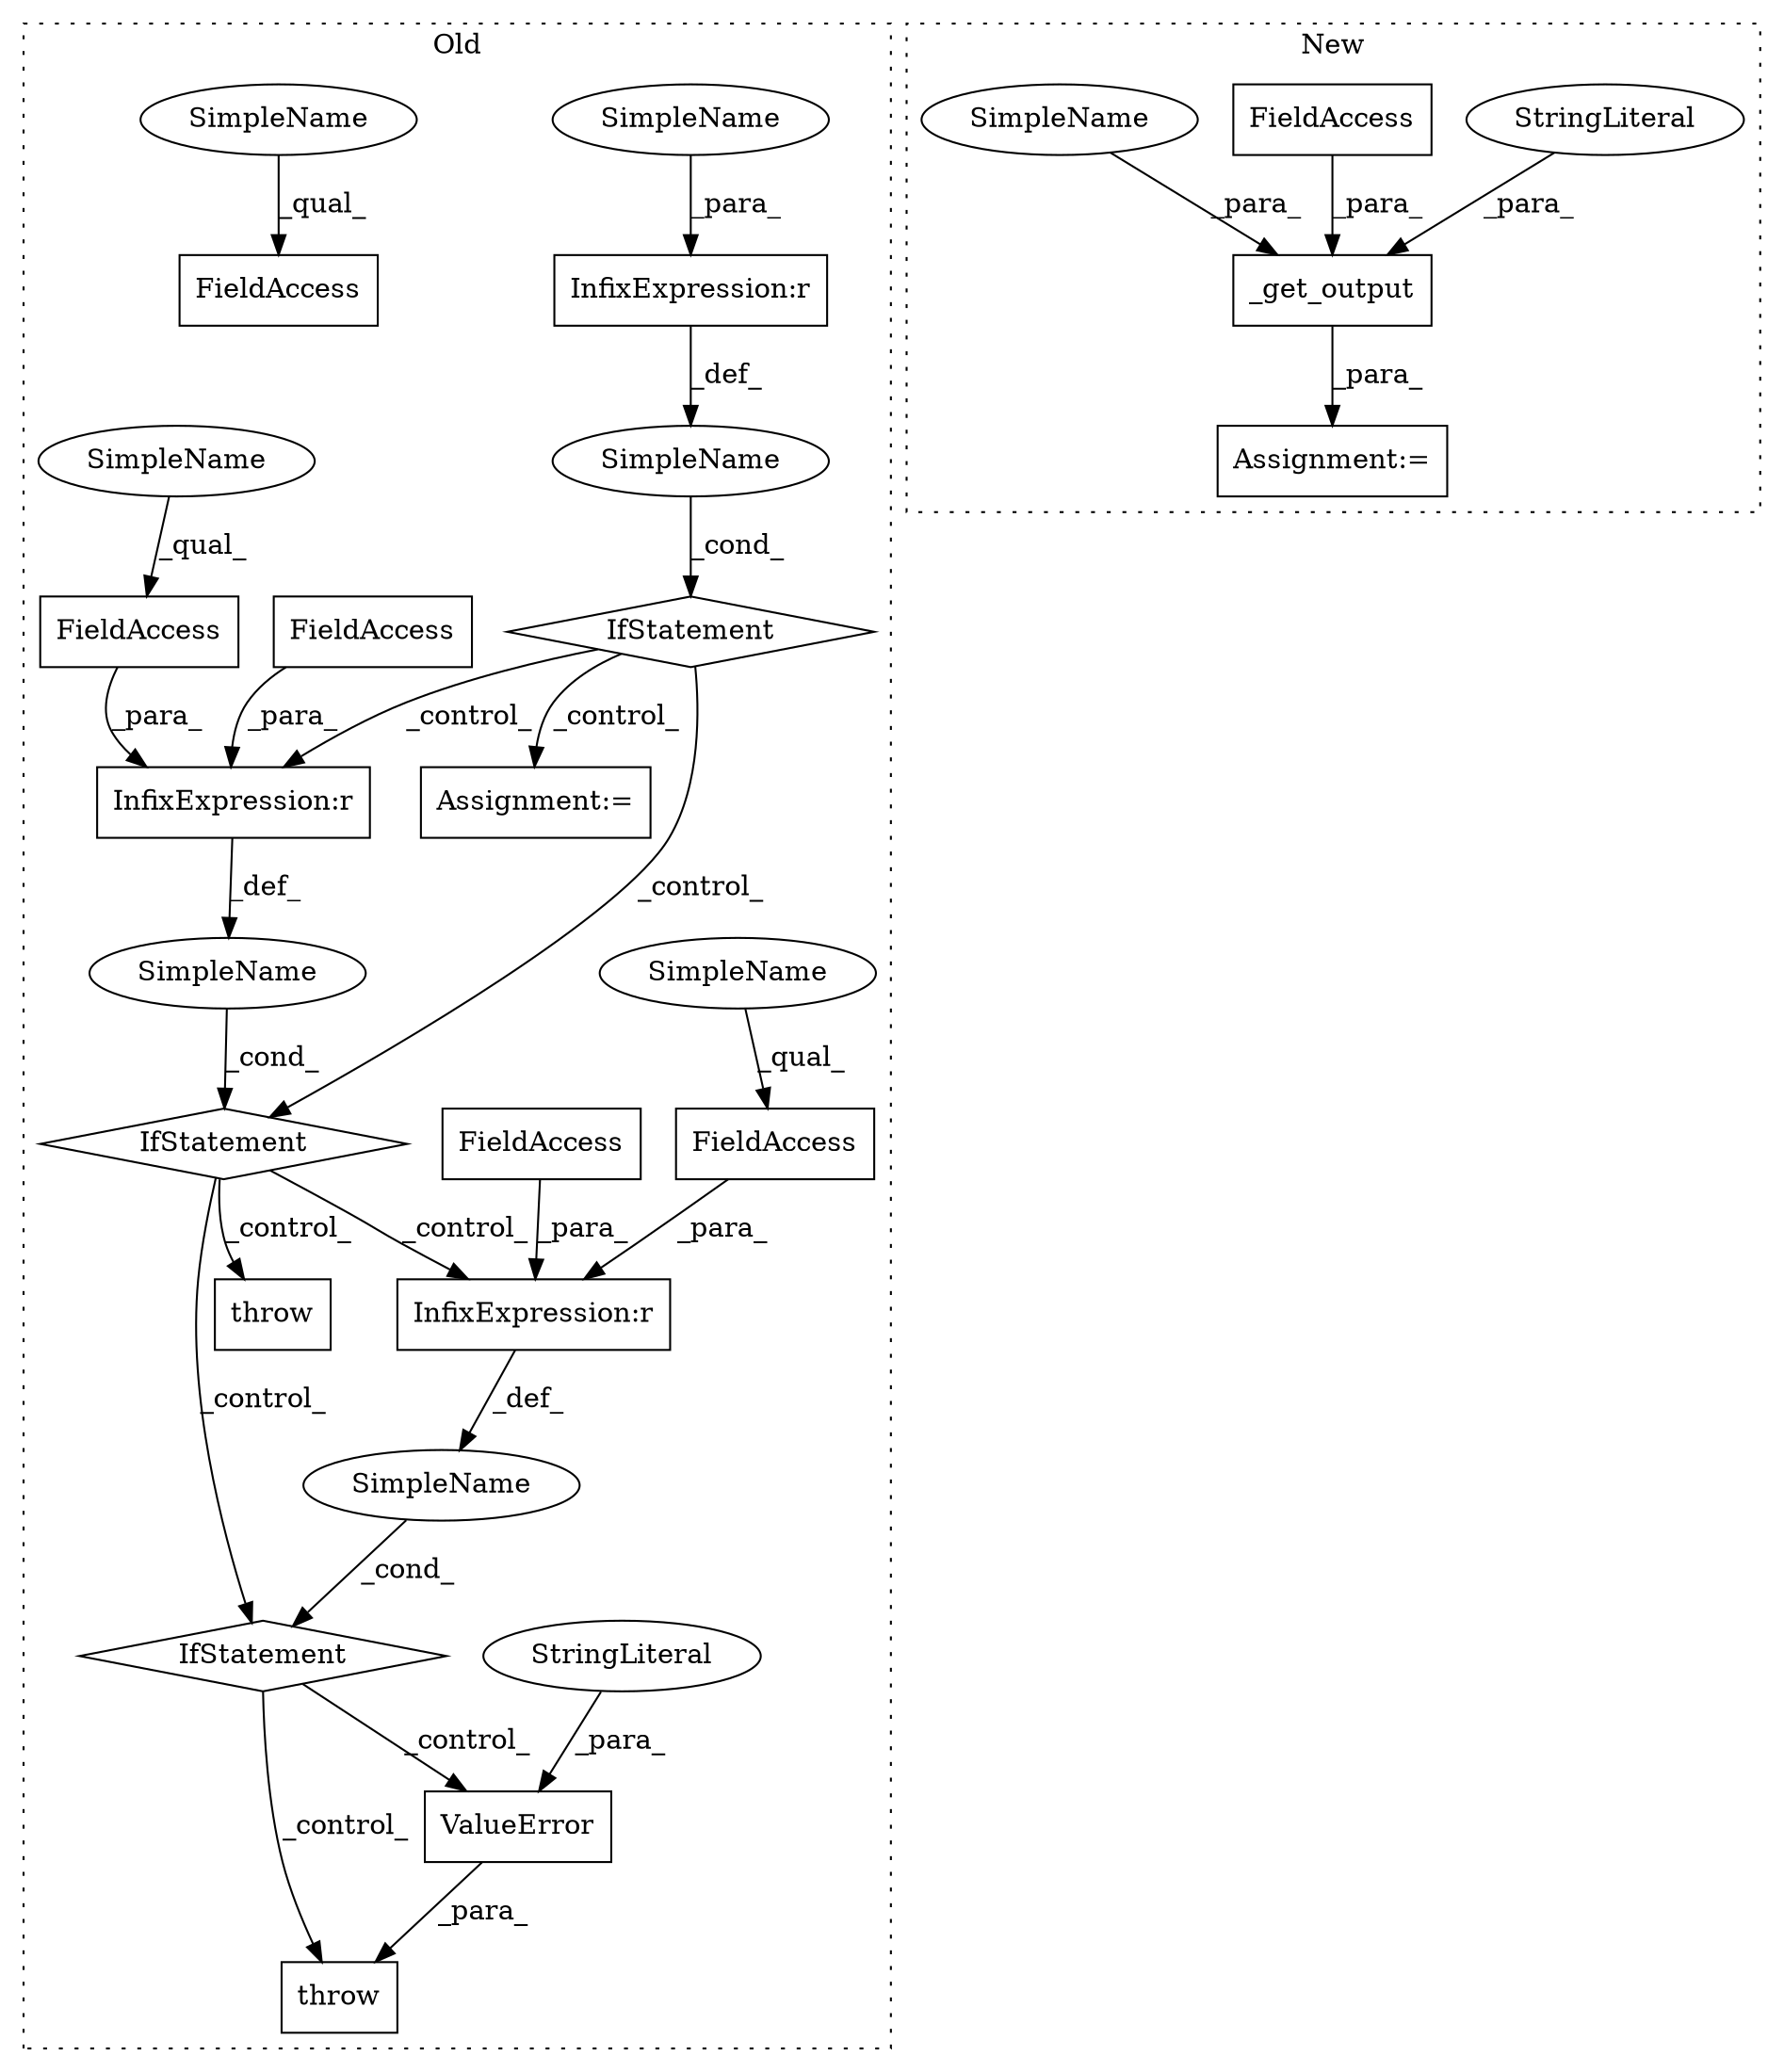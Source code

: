 digraph G {
subgraph cluster0 {
1 [label="throw" a="53" s="1160" l="6" shape="box"];
3 [label="SimpleName" a="42" s="" l="" shape="ellipse"];
4 [label="InfixExpression:r" a="27" s="1388" l="4" shape="box"];
5 [label="SimpleName" a="42" s="" l="" shape="ellipse"];
7 [label="InfixExpression:r" a="27" s="1140" l="4" shape="box"];
8 [label="InfixExpression:r" a="27" s="1046" l="4" shape="box"];
9 [label="FieldAccess" a="22" s="1246" l="12" shape="box"];
10 [label="throw" a="53" s="1417" l="6" shape="box"];
11 [label="FieldAccess" a="22" s="1376" l="12" shape="box"];
12 [label="FieldAccess" a="22" s="1128" l="12" shape="box"];
13 [label="SimpleName" a="42" s="" l="" shape="ellipse"];
14 [label="IfStatement" a="25" s="1372,1405" l="4,2" shape="diamond"];
15 [label="FieldAccess" a="22" s="1392" l="13" shape="box"];
16 [label="FieldAccess" a="22" s="1144" l="4" shape="box"];
17 [label="IfStatement" a="25" s="1036,1054" l="4,2" shape="diamond"];
18 [label="ValueError" a="32" s="1423,1500" l="11,1" shape="box"];
19 [label="StringLiteral" a="45" s="1434" l="66" shape="ellipse"];
20 [label="IfStatement" a="25" s="1124,1148" l="4,2" shape="diamond"];
22 [label="Assignment:=" a="7" s="1070" l="1" shape="box"];
24 [label="SimpleName" a="42" s="1040" l="6" shape="ellipse"];
25 [label="SimpleName" a="42" s="1128" l="6" shape="ellipse"];
26 [label="SimpleName" a="42" s="1376" l="6" shape="ellipse"];
27 [label="SimpleName" a="42" s="1246" l="6" shape="ellipse"];
label = "Old";
style="dotted";
}
subgraph cluster1 {
2 [label="_get_output" a="32" s="706,754" l="12,1" shape="box"];
6 [label="StringLiteral" a="45" s="733" l="16" shape="ellipse"];
21 [label="Assignment:=" a="7" s="705" l="1" shape="box"];
23 [label="FieldAccess" a="22" s="750" l="4" shape="box"];
28 [label="SimpleName" a="42" s="726" l="6" shape="ellipse"];
label = "New";
style="dotted";
}
2 -> 21 [label="_para_"];
3 -> 20 [label="_cond_"];
4 -> 13 [label="_def_"];
5 -> 17 [label="_cond_"];
6 -> 2 [label="_para_"];
7 -> 3 [label="_def_"];
8 -> 5 [label="_def_"];
11 -> 4 [label="_para_"];
12 -> 7 [label="_para_"];
13 -> 14 [label="_cond_"];
14 -> 18 [label="_control_"];
14 -> 10 [label="_control_"];
15 -> 4 [label="_para_"];
16 -> 7 [label="_para_"];
17 -> 20 [label="_control_"];
17 -> 7 [label="_control_"];
17 -> 22 [label="_control_"];
18 -> 10 [label="_para_"];
19 -> 18 [label="_para_"];
20 -> 1 [label="_control_"];
20 -> 4 [label="_control_"];
20 -> 14 [label="_control_"];
23 -> 2 [label="_para_"];
24 -> 8 [label="_para_"];
25 -> 12 [label="_qual_"];
26 -> 11 [label="_qual_"];
27 -> 9 [label="_qual_"];
28 -> 2 [label="_para_"];
}